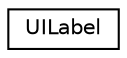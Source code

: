 digraph G
{
  edge [fontname="Helvetica",fontsize="10",labelfontname="Helvetica",labelfontsize="10"];
  node [fontname="Helvetica",fontsize="10",shape=record];
  rankdir="LR";
  Node1 [label="UILabel",height=0.2,width=0.4,color="black", fillcolor="white", style="filled",URL="$class_u_i_label.html"];
}
